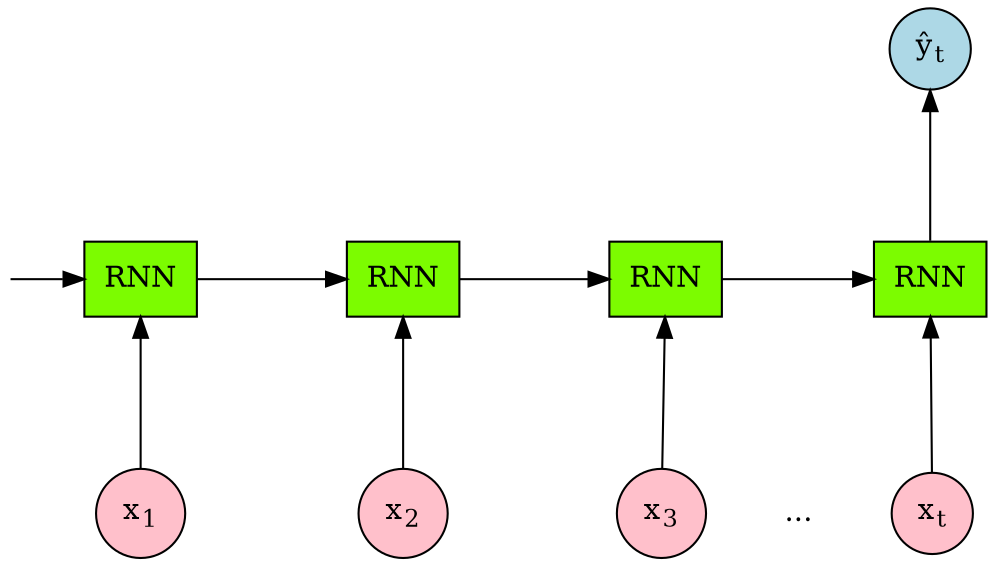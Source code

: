 digraph recurrent {
    graph [dpi=300]
    rankdir="BT"
    input1 [label=<x<sub>1</sub>>, shape="circle", style="filled", fillcolor="pink"]
    input2 [label=<x<sub>2</sub>>, shape="circle", style="filled", fillcolor="pink"]
    input3 [label=<x<sub>3</sub>>, shape="circle", style="filled", fillcolor="pink"]
    inputt [label=<x<sub>t</sub>>, shape="circle", style="filled", fillcolor="pink"]

    outputt [label=<ŷ<sub>t</sub>>, shape="circle", style="filled", fillcolor="lightblue"]

    rnn1 [label="RNN", shape="rectangle", style="filled", fillcolor="lawngreen"]
    rnn2 [label="RNN", shape="rectangle", style="filled", fillcolor="lawngreen"]
    rnn3 [label="RNN", shape="rectangle", style="filled", fillcolor="lawngreen"]
    rnnt [label="RNN", shape="rectangle", style="filled", fillcolor="lawngreen"]

    dot1 [label="...", shape="plaintext"]

    start [shape="plaintext", label="", width=0]

    {rank=same; input1; input2; dot1; input3; inputt;}
    {rank=same; outputt;}
    {rank=same; rnn1; rnn2; rnn3; rnnt; start}

    start -> rnn1:w [minlen=2]

    input1 -> rnn1 [minlen=2]
    input2 -> rnn2 [minlen=2]
    input3 -> rnn3 [minlen=2]
    inputt -> rnnt [minlen=2]
    
    rnnt -> outputt [minlen=2]
    
    rnn1:e -> rnn2:w [minlen=4]
    rnn2:e -> rnn3:w [minlen=4]
    rnn3:e -> rnnt:w [minlen=4]


    input3 -> dot1 [style="invis"]
    dot1 -> inputt [style="invis"]

}

